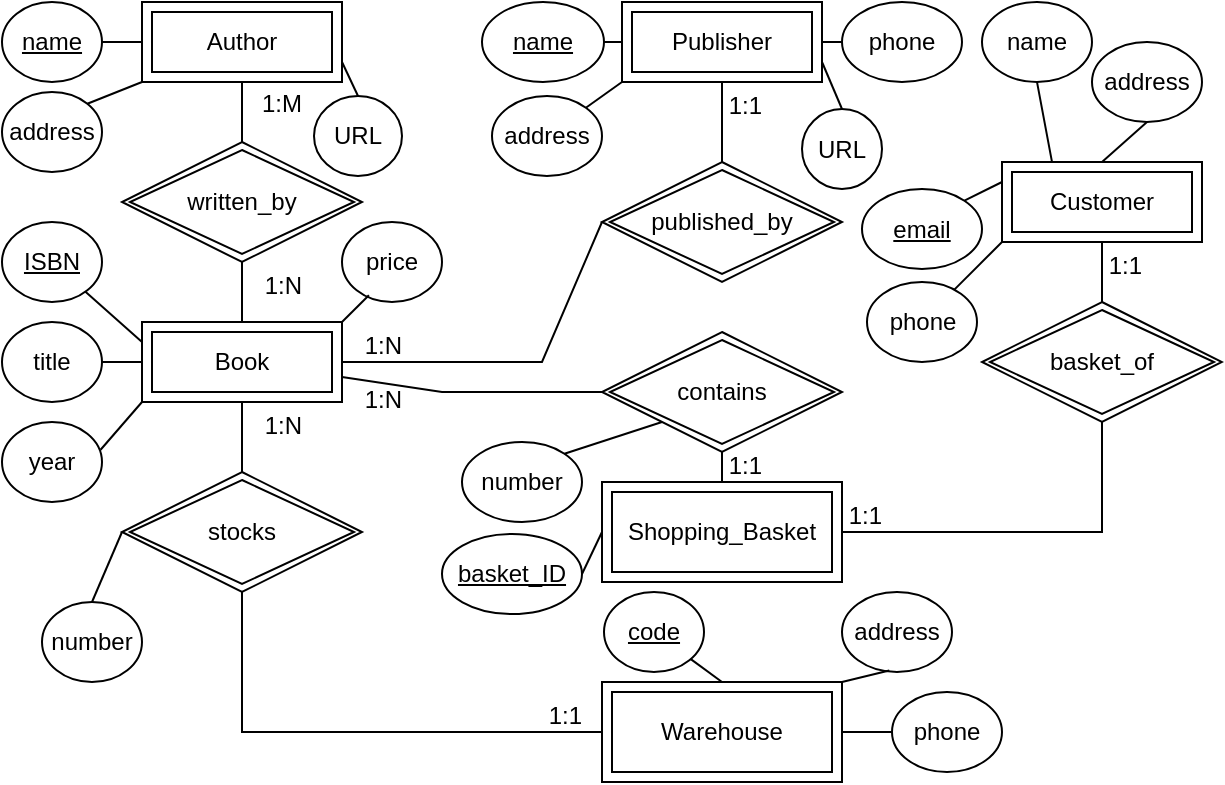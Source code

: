 <mxfile version="15.8.4"><diagram id="7zhpO2LEKLxNiRKcVMNS" name="Page-1"><mxGraphModel dx="868" dy="440" grid="1" gridSize="10" guides="1" tooltips="1" connect="1" arrows="1" fold="1" page="1" pageScale="1" pageWidth="850" pageHeight="1100" math="0" shadow="0"><root><mxCell id="0"/><mxCell id="1" parent="0"/><mxCell id="hWeMcSbetvnFkhtmL6nk-1" value="Author" style="shape=ext;margin=3;double=1;whiteSpace=wrap;html=1;align=center;" vertex="1" parent="1"><mxGeometry x="250" y="120" width="100" height="40" as="geometry"/></mxCell><mxCell id="hWeMcSbetvnFkhtmL6nk-2" value="Publisher" style="shape=ext;margin=3;double=1;whiteSpace=wrap;html=1;align=center;" vertex="1" parent="1"><mxGeometry x="490" y="120" width="100" height="40" as="geometry"/></mxCell><mxCell id="hWeMcSbetvnFkhtmL6nk-3" value="Book" style="shape=ext;margin=3;double=1;whiteSpace=wrap;html=1;align=center;" vertex="1" parent="1"><mxGeometry x="250" y="280" width="100" height="40" as="geometry"/></mxCell><mxCell id="hWeMcSbetvnFkhtmL6nk-4" value="Customer" style="shape=ext;margin=3;double=1;whiteSpace=wrap;html=1;align=center;" vertex="1" parent="1"><mxGeometry x="680" y="200" width="100" height="40" as="geometry"/></mxCell><mxCell id="hWeMcSbetvnFkhtmL6nk-5" value="Shopping_Basket" style="shape=ext;margin=3;double=1;whiteSpace=wrap;html=1;align=center;" vertex="1" parent="1"><mxGeometry x="480" y="360" width="120" height="50" as="geometry"/></mxCell><mxCell id="hWeMcSbetvnFkhtmL6nk-6" value="Warehouse" style="shape=ext;margin=3;double=1;whiteSpace=wrap;html=1;align=center;" vertex="1" parent="1"><mxGeometry x="480" y="460" width="120" height="50" as="geometry"/></mxCell><mxCell id="hWeMcSbetvnFkhtmL6nk-9" value="written_by" style="shape=rhombus;double=1;perimeter=rhombusPerimeter;whiteSpace=wrap;html=1;align=center;" vertex="1" parent="1"><mxGeometry x="240" y="190" width="120" height="60" as="geometry"/></mxCell><mxCell id="hWeMcSbetvnFkhtmL6nk-15" value="" style="endArrow=none;html=1;rounded=0;entryX=0.5;entryY=0;entryDx=0;entryDy=0;" edge="1" parent="1" source="hWeMcSbetvnFkhtmL6nk-1" target="hWeMcSbetvnFkhtmL6nk-9"><mxGeometry relative="1" as="geometry"><mxPoint x="300" y="160" as="sourcePoint"/><mxPoint x="460" y="160" as="targetPoint"/></mxGeometry></mxCell><mxCell id="hWeMcSbetvnFkhtmL6nk-16" value="1:M" style="resizable=0;html=1;align=right;verticalAlign=bottom;" connectable="0" vertex="1" parent="hWeMcSbetvnFkhtmL6nk-15"><mxGeometry x="1" relative="1" as="geometry"><mxPoint x="30" y="-11" as="offset"/></mxGeometry></mxCell><mxCell id="hWeMcSbetvnFkhtmL6nk-17" value="" style="endArrow=none;html=1;rounded=0;entryX=0.5;entryY=1;entryDx=0;entryDy=0;" edge="1" parent="1" source="hWeMcSbetvnFkhtmL6nk-3" target="hWeMcSbetvnFkhtmL6nk-9"><mxGeometry relative="1" as="geometry"><mxPoint x="310" y="170.0" as="sourcePoint"/><mxPoint x="310" y="200.0" as="targetPoint"/></mxGeometry></mxCell><mxCell id="hWeMcSbetvnFkhtmL6nk-18" value="1:N" style="resizable=0;html=1;align=right;verticalAlign=bottom;" connectable="0" vertex="1" parent="hWeMcSbetvnFkhtmL6nk-17"><mxGeometry x="1" relative="1" as="geometry"><mxPoint x="30" y="20" as="offset"/></mxGeometry></mxCell><mxCell id="hWeMcSbetvnFkhtmL6nk-19" value="published_by" style="shape=rhombus;double=1;perimeter=rhombusPerimeter;whiteSpace=wrap;html=1;align=center;" vertex="1" parent="1"><mxGeometry x="480" y="200" width="120" height="60" as="geometry"/></mxCell><mxCell id="hWeMcSbetvnFkhtmL6nk-20" value="" style="endArrow=none;html=1;rounded=0;exitX=0.5;exitY=1;exitDx=0;exitDy=0;" edge="1" parent="1" source="hWeMcSbetvnFkhtmL6nk-2" target="hWeMcSbetvnFkhtmL6nk-19"><mxGeometry relative="1" as="geometry"><mxPoint x="420" y="180" as="sourcePoint"/><mxPoint x="310" y="200.0" as="targetPoint"/></mxGeometry></mxCell><mxCell id="hWeMcSbetvnFkhtmL6nk-21" value="1:1" style="resizable=0;html=1;align=right;verticalAlign=bottom;" connectable="0" vertex="1" parent="hWeMcSbetvnFkhtmL6nk-20"><mxGeometry x="1" relative="1" as="geometry"><mxPoint x="20" y="-20" as="offset"/></mxGeometry></mxCell><mxCell id="hWeMcSbetvnFkhtmL6nk-22" value="" style="endArrow=none;html=1;rounded=0;exitX=0;exitY=0.5;exitDx=0;exitDy=0;" edge="1" parent="1" source="hWeMcSbetvnFkhtmL6nk-19" target="hWeMcSbetvnFkhtmL6nk-3"><mxGeometry relative="1" as="geometry"><mxPoint x="310" y="170.0" as="sourcePoint"/><mxPoint x="310" y="200.0" as="targetPoint"/><Array as="points"><mxPoint x="450" y="300"/></Array></mxGeometry></mxCell><mxCell id="hWeMcSbetvnFkhtmL6nk-23" value="1:N" style="resizable=0;html=1;align=right;verticalAlign=bottom;" connectable="0" vertex="1" parent="hWeMcSbetvnFkhtmL6nk-22"><mxGeometry x="1" relative="1" as="geometry"><mxPoint x="30" as="offset"/></mxGeometry></mxCell><mxCell id="hWeMcSbetvnFkhtmL6nk-24" value="basket_of" style="shape=rhombus;double=1;perimeter=rhombusPerimeter;whiteSpace=wrap;html=1;align=center;" vertex="1" parent="1"><mxGeometry x="670" y="270" width="120" height="60" as="geometry"/></mxCell><mxCell id="hWeMcSbetvnFkhtmL6nk-26" value="" style="endArrow=none;html=1;rounded=0;exitX=0.5;exitY=1;exitDx=0;exitDy=0;entryX=1;entryY=0.5;entryDx=0;entryDy=0;" edge="1" parent="1" source="hWeMcSbetvnFkhtmL6nk-24" target="hWeMcSbetvnFkhtmL6nk-5"><mxGeometry relative="1" as="geometry"><mxPoint x="620" y="380" as="sourcePoint"/><mxPoint x="780" y="380" as="targetPoint"/><Array as="points"><mxPoint x="730" y="385"/></Array></mxGeometry></mxCell><mxCell id="hWeMcSbetvnFkhtmL6nk-27" value="1:1" style="resizable=0;html=1;align=right;verticalAlign=bottom;" connectable="0" vertex="1" parent="hWeMcSbetvnFkhtmL6nk-26"><mxGeometry x="1" relative="1" as="geometry"><mxPoint x="20" as="offset"/></mxGeometry></mxCell><mxCell id="hWeMcSbetvnFkhtmL6nk-30" value="" style="endArrow=none;html=1;rounded=0;exitX=0.5;exitY=0;exitDx=0;exitDy=0;entryX=0.5;entryY=1;entryDx=0;entryDy=0;" edge="1" parent="1" source="hWeMcSbetvnFkhtmL6nk-24" target="hWeMcSbetvnFkhtmL6nk-4"><mxGeometry relative="1" as="geometry"><mxPoint x="740" y="340" as="sourcePoint"/><mxPoint x="610" y="395" as="targetPoint"/><Array as="points"/></mxGeometry></mxCell><mxCell id="hWeMcSbetvnFkhtmL6nk-31" value="1:1" style="resizable=0;html=1;align=right;verticalAlign=bottom;" connectable="0" vertex="1" parent="hWeMcSbetvnFkhtmL6nk-30"><mxGeometry x="1" relative="1" as="geometry"><mxPoint x="20" y="20" as="offset"/></mxGeometry></mxCell><mxCell id="hWeMcSbetvnFkhtmL6nk-32" value="stocks" style="shape=rhombus;double=1;perimeter=rhombusPerimeter;whiteSpace=wrap;html=1;align=center;" vertex="1" parent="1"><mxGeometry x="240" y="355" width="120" height="60" as="geometry"/></mxCell><mxCell id="hWeMcSbetvnFkhtmL6nk-33" value="" style="endArrow=none;html=1;rounded=0;exitX=0.5;exitY=0;exitDx=0;exitDy=0;entryX=0.5;entryY=1;entryDx=0;entryDy=0;" edge="1" parent="1" source="hWeMcSbetvnFkhtmL6nk-32" target="hWeMcSbetvnFkhtmL6nk-3"><mxGeometry relative="1" as="geometry"><mxPoint x="490" y="240" as="sourcePoint"/><mxPoint x="360" y="310" as="targetPoint"/><Array as="points"/></mxGeometry></mxCell><mxCell id="hWeMcSbetvnFkhtmL6nk-34" value="1:N" style="resizable=0;html=1;align=right;verticalAlign=bottom;" connectable="0" vertex="1" parent="hWeMcSbetvnFkhtmL6nk-33"><mxGeometry x="1" relative="1" as="geometry"><mxPoint x="30" y="20" as="offset"/></mxGeometry></mxCell><mxCell id="hWeMcSbetvnFkhtmL6nk-35" value="" style="endArrow=none;html=1;rounded=0;entryX=0;entryY=0.5;entryDx=0;entryDy=0;" edge="1" parent="1" source="hWeMcSbetvnFkhtmL6nk-32" target="hWeMcSbetvnFkhtmL6nk-6"><mxGeometry relative="1" as="geometry"><mxPoint x="300" y="415" as="sourcePoint"/><mxPoint x="170" y="470" as="targetPoint"/><Array as="points"><mxPoint x="300" y="485"/></Array></mxGeometry></mxCell><mxCell id="hWeMcSbetvnFkhtmL6nk-36" value="1:1" style="resizable=0;html=1;align=right;verticalAlign=bottom;" connectable="0" vertex="1" parent="hWeMcSbetvnFkhtmL6nk-35"><mxGeometry x="1" relative="1" as="geometry"><mxPoint x="-10" as="offset"/></mxGeometry></mxCell><mxCell id="hWeMcSbetvnFkhtmL6nk-37" value="contains" style="shape=rhombus;double=1;perimeter=rhombusPerimeter;whiteSpace=wrap;html=1;align=center;" vertex="1" parent="1"><mxGeometry x="480" y="285" width="120" height="60" as="geometry"/></mxCell><mxCell id="hWeMcSbetvnFkhtmL6nk-38" value="" style="endArrow=none;html=1;rounded=0;exitX=0;exitY=0.5;exitDx=0;exitDy=0;" edge="1" parent="1" source="hWeMcSbetvnFkhtmL6nk-37" target="hWeMcSbetvnFkhtmL6nk-3"><mxGeometry relative="1" as="geometry"><mxPoint x="310" y="365" as="sourcePoint"/><mxPoint x="360" y="310" as="targetPoint"/><Array as="points"><mxPoint x="400" y="315"/></Array></mxGeometry></mxCell><mxCell id="hWeMcSbetvnFkhtmL6nk-39" value="1:N" style="resizable=0;html=1;align=right;verticalAlign=bottom;" connectable="0" vertex="1" parent="hWeMcSbetvnFkhtmL6nk-38"><mxGeometry x="1" relative="1" as="geometry"><mxPoint x="30" y="20" as="offset"/></mxGeometry></mxCell><mxCell id="hWeMcSbetvnFkhtmL6nk-42" value="" style="endArrow=none;html=1;rounded=0;exitX=0.5;exitY=1;exitDx=0;exitDy=0;entryX=0.5;entryY=0;entryDx=0;entryDy=0;" edge="1" parent="1" source="hWeMcSbetvnFkhtmL6nk-37" target="hWeMcSbetvnFkhtmL6nk-5"><mxGeometry relative="1" as="geometry"><mxPoint x="740" y="340" as="sourcePoint"/><mxPoint x="610" y="395" as="targetPoint"/><Array as="points"/></mxGeometry></mxCell><mxCell id="hWeMcSbetvnFkhtmL6nk-43" value="1:1" style="resizable=0;html=1;align=right;verticalAlign=bottom;" connectable="0" vertex="1" parent="hWeMcSbetvnFkhtmL6nk-42"><mxGeometry x="1" relative="1" as="geometry"><mxPoint x="20" as="offset"/></mxGeometry></mxCell><mxCell id="hWeMcSbetvnFkhtmL6nk-51" value="number" style="ellipse;whiteSpace=wrap;html=1;align=center;" vertex="1" parent="1"><mxGeometry x="200" y="420" width="50" height="40" as="geometry"/></mxCell><mxCell id="hWeMcSbetvnFkhtmL6nk-52" value="" style="endArrow=none;html=1;rounded=0;entryX=0;entryY=0.5;entryDx=0;entryDy=0;exitX=0.5;exitY=0;exitDx=0;exitDy=0;" edge="1" parent="1" source="hWeMcSbetvnFkhtmL6nk-51" target="hWeMcSbetvnFkhtmL6nk-32"><mxGeometry relative="1" as="geometry"><mxPoint x="230" y="420" as="sourcePoint"/><mxPoint x="390" y="420" as="targetPoint"/></mxGeometry></mxCell><mxCell id="hWeMcSbetvnFkhtmL6nk-53" value="number" style="ellipse;whiteSpace=wrap;html=1;align=center;" vertex="1" parent="1"><mxGeometry x="410" y="340" width="60" height="40" as="geometry"/></mxCell><mxCell id="hWeMcSbetvnFkhtmL6nk-54" value="" style="endArrow=none;html=1;rounded=0;exitX=1;exitY=0;exitDx=0;exitDy=0;entryX=0;entryY=1;entryDx=0;entryDy=0;" edge="1" parent="1" source="hWeMcSbetvnFkhtmL6nk-53" target="hWeMcSbetvnFkhtmL6nk-37"><mxGeometry relative="1" as="geometry"><mxPoint x="240" y="430" as="sourcePoint"/><mxPoint x="250" y="395" as="targetPoint"/></mxGeometry></mxCell><mxCell id="hWeMcSbetvnFkhtmL6nk-55" value="ISBN" style="ellipse;whiteSpace=wrap;html=1;align=center;fontStyle=4;" vertex="1" parent="1"><mxGeometry x="180" y="230" width="50" height="40" as="geometry"/></mxCell><mxCell id="hWeMcSbetvnFkhtmL6nk-56" value="" style="endArrow=none;html=1;rounded=0;entryX=0;entryY=0.25;entryDx=0;entryDy=0;" edge="1" parent="1" source="hWeMcSbetvnFkhtmL6nk-55" target="hWeMcSbetvnFkhtmL6nk-3"><mxGeometry relative="1" as="geometry"><mxPoint x="240" y="430" as="sourcePoint"/><mxPoint x="250" y="395" as="targetPoint"/></mxGeometry></mxCell><mxCell id="hWeMcSbetvnFkhtmL6nk-57" value="title" style="ellipse;whiteSpace=wrap;html=1;align=center;" vertex="1" parent="1"><mxGeometry x="180" y="280" width="50" height="40" as="geometry"/></mxCell><mxCell id="hWeMcSbetvnFkhtmL6nk-58" value="year" style="ellipse;whiteSpace=wrap;html=1;align=center;" vertex="1" parent="1"><mxGeometry x="180" y="330" width="50" height="40" as="geometry"/></mxCell><mxCell id="hWeMcSbetvnFkhtmL6nk-59" value="price" style="ellipse;whiteSpace=wrap;html=1;align=center;" vertex="1" parent="1"><mxGeometry x="350" y="230" width="50" height="40" as="geometry"/></mxCell><mxCell id="hWeMcSbetvnFkhtmL6nk-60" value="" style="endArrow=none;html=1;rounded=0;entryX=0;entryY=0.5;entryDx=0;entryDy=0;exitX=1;exitY=0.5;exitDx=0;exitDy=0;" edge="1" parent="1" source="hWeMcSbetvnFkhtmL6nk-57" target="hWeMcSbetvnFkhtmL6nk-3"><mxGeometry relative="1" as="geometry"><mxPoint x="218.673" y="276.385" as="sourcePoint"/><mxPoint x="260" y="300" as="targetPoint"/><Array as="points"/></mxGeometry></mxCell><mxCell id="hWeMcSbetvnFkhtmL6nk-61" value="" style="endArrow=none;html=1;rounded=0;entryX=0;entryY=1;entryDx=0;entryDy=0;exitX=0.986;exitY=0.347;exitDx=0;exitDy=0;exitPerimeter=0;" edge="1" parent="1" source="hWeMcSbetvnFkhtmL6nk-58" target="hWeMcSbetvnFkhtmL6nk-3"><mxGeometry relative="1" as="geometry"><mxPoint x="228.673" y="286.385" as="sourcePoint"/><mxPoint x="270" y="310" as="targetPoint"/></mxGeometry></mxCell><mxCell id="hWeMcSbetvnFkhtmL6nk-62" value="" style="endArrow=none;html=1;rounded=0;entryX=1;entryY=0;entryDx=0;entryDy=0;exitX=0.269;exitY=0.916;exitDx=0;exitDy=0;exitPerimeter=0;" edge="1" parent="1" source="hWeMcSbetvnFkhtmL6nk-59" target="hWeMcSbetvnFkhtmL6nk-3"><mxGeometry relative="1" as="geometry"><mxPoint x="238.673" y="296.385" as="sourcePoint"/><mxPoint x="280" y="320" as="targetPoint"/></mxGeometry></mxCell><mxCell id="hWeMcSbetvnFkhtmL6nk-63" value="name" style="ellipse;whiteSpace=wrap;html=1;align=center;fontStyle=4;" vertex="1" parent="1"><mxGeometry x="180" y="120" width="50" height="40" as="geometry"/></mxCell><mxCell id="hWeMcSbetvnFkhtmL6nk-64" value="" style="endArrow=none;html=1;rounded=0;entryX=0;entryY=0.5;entryDx=0;entryDy=0;exitX=1;exitY=0.5;exitDx=0;exitDy=0;" edge="1" parent="1" source="hWeMcSbetvnFkhtmL6nk-63" target="hWeMcSbetvnFkhtmL6nk-1"><mxGeometry relative="1" as="geometry"><mxPoint x="218.511" y="276.43" as="sourcePoint"/><mxPoint x="260" y="300" as="targetPoint"/></mxGeometry></mxCell><mxCell id="hWeMcSbetvnFkhtmL6nk-65" value="address" style="ellipse;whiteSpace=wrap;html=1;align=center;" vertex="1" parent="1"><mxGeometry x="180" y="165" width="50" height="40" as="geometry"/></mxCell><mxCell id="hWeMcSbetvnFkhtmL6nk-66" value="URL" style="ellipse;whiteSpace=wrap;html=1;align=center;" vertex="1" parent="1"><mxGeometry x="336" y="167" width="44" height="40" as="geometry"/></mxCell><mxCell id="hWeMcSbetvnFkhtmL6nk-67" value="" style="endArrow=none;html=1;rounded=0;entryX=0;entryY=1;entryDx=0;entryDy=0;exitX=1;exitY=0;exitDx=0;exitDy=0;" edge="1" parent="1" source="hWeMcSbetvnFkhtmL6nk-65" target="hWeMcSbetvnFkhtmL6nk-1"><mxGeometry relative="1" as="geometry"><mxPoint x="240" y="150" as="sourcePoint"/><mxPoint x="260" y="150" as="targetPoint"/></mxGeometry></mxCell><mxCell id="hWeMcSbetvnFkhtmL6nk-68" value="" style="endArrow=none;html=1;rounded=0;entryX=0.5;entryY=0;entryDx=0;entryDy=0;exitX=1;exitY=0.75;exitDx=0;exitDy=0;" edge="1" parent="1" source="hWeMcSbetvnFkhtmL6nk-1" target="hWeMcSbetvnFkhtmL6nk-66"><mxGeometry relative="1" as="geometry"><mxPoint x="250" y="160" as="sourcePoint"/><mxPoint x="270" y="160" as="targetPoint"/></mxGeometry></mxCell><mxCell id="hWeMcSbetvnFkhtmL6nk-69" value="name" style="ellipse;whiteSpace=wrap;html=1;align=center;fontStyle=4;" vertex="1" parent="1"><mxGeometry x="420" y="120" width="61" height="40" as="geometry"/></mxCell><mxCell id="hWeMcSbetvnFkhtmL6nk-70" value="" style="endArrow=none;html=1;rounded=0;exitX=1;exitY=0.5;exitDx=0;exitDy=0;entryX=0;entryY=0.5;entryDx=0;entryDy=0;" edge="1" parent="1" source="hWeMcSbetvnFkhtmL6nk-69" target="hWeMcSbetvnFkhtmL6nk-2"><mxGeometry relative="1" as="geometry"><mxPoint x="458.511" y="271.43" as="sourcePoint"/><mxPoint x="490" y="135" as="targetPoint"/></mxGeometry></mxCell><mxCell id="hWeMcSbetvnFkhtmL6nk-71" value="address" style="ellipse;whiteSpace=wrap;html=1;align=center;" vertex="1" parent="1"><mxGeometry x="425" y="167" width="55" height="40" as="geometry"/></mxCell><mxCell id="hWeMcSbetvnFkhtmL6nk-72" value="" style="endArrow=none;html=1;rounded=0;exitX=1;exitY=0;exitDx=0;exitDy=0;entryX=0;entryY=1;entryDx=0;entryDy=0;" edge="1" parent="1" source="hWeMcSbetvnFkhtmL6nk-71" target="hWeMcSbetvnFkhtmL6nk-2"><mxGeometry relative="1" as="geometry"><mxPoint x="480" y="145" as="sourcePoint"/><mxPoint x="490" y="155" as="targetPoint"/></mxGeometry></mxCell><mxCell id="hWeMcSbetvnFkhtmL6nk-76" value="phone" style="ellipse;whiteSpace=wrap;html=1;align=center;" vertex="1" parent="1"><mxGeometry x="600" y="120" width="60" height="40" as="geometry"/></mxCell><mxCell id="hWeMcSbetvnFkhtmL6nk-79" value="" style="endArrow=none;html=1;rounded=0;exitX=1;exitY=0.5;exitDx=0;exitDy=0;entryX=0;entryY=0.5;entryDx=0;entryDy=0;" edge="1" parent="1" source="hWeMcSbetvnFkhtmL6nk-2" target="hWeMcSbetvnFkhtmL6nk-76"><mxGeometry relative="1" as="geometry"><mxPoint x="491" y="150" as="sourcePoint"/><mxPoint x="500" y="150" as="targetPoint"/><Array as="points"/></mxGeometry></mxCell><mxCell id="hWeMcSbetvnFkhtmL6nk-80" value="URL" style="ellipse;whiteSpace=wrap;html=1;align=center;" vertex="1" parent="1"><mxGeometry x="580" y="173.5" width="40" height="40" as="geometry"/></mxCell><mxCell id="hWeMcSbetvnFkhtmL6nk-81" value="" style="endArrow=none;html=1;rounded=0;entryX=0.5;entryY=0;entryDx=0;entryDy=0;exitX=1;exitY=0.75;exitDx=0;exitDy=0;" edge="1" parent="1" target="hWeMcSbetvnFkhtmL6nk-80" source="hWeMcSbetvnFkhtmL6nk-2"><mxGeometry relative="1" as="geometry"><mxPoint x="594" y="156.5" as="sourcePoint"/><mxPoint x="514" y="166.5" as="targetPoint"/></mxGeometry></mxCell><mxCell id="hWeMcSbetvnFkhtmL6nk-82" value="email" style="ellipse;whiteSpace=wrap;html=1;align=center;fontStyle=4;" vertex="1" parent="1"><mxGeometry x="610" y="213.5" width="60" height="40" as="geometry"/></mxCell><mxCell id="hWeMcSbetvnFkhtmL6nk-83" value="" style="endArrow=none;html=1;rounded=0;exitX=1;exitY=0;exitDx=0;exitDy=0;entryX=0;entryY=0.25;entryDx=0;entryDy=0;" edge="1" parent="1" source="hWeMcSbetvnFkhtmL6nk-82" target="hWeMcSbetvnFkhtmL6nk-4"><mxGeometry relative="1" as="geometry"><mxPoint x="600" y="150.0" as="sourcePoint"/><mxPoint x="610.0" y="150.0" as="targetPoint"/><Array as="points"/></mxGeometry></mxCell><mxCell id="hWeMcSbetvnFkhtmL6nk-84" value="phone" style="ellipse;whiteSpace=wrap;html=1;align=center;" vertex="1" parent="1"><mxGeometry x="612.5" y="260" width="55" height="40" as="geometry"/></mxCell><mxCell id="hWeMcSbetvnFkhtmL6nk-85" value="name" style="ellipse;whiteSpace=wrap;html=1;align=center;" vertex="1" parent="1"><mxGeometry x="670" y="120" width="55" height="40" as="geometry"/></mxCell><mxCell id="hWeMcSbetvnFkhtmL6nk-86" value="address" style="ellipse;whiteSpace=wrap;html=1;align=center;" vertex="1" parent="1"><mxGeometry x="725" y="140" width="55" height="40" as="geometry"/></mxCell><mxCell id="hWeMcSbetvnFkhtmL6nk-87" value="" style="endArrow=none;html=1;rounded=0;entryX=0;entryY=1;entryDx=0;entryDy=0;" edge="1" parent="1" source="hWeMcSbetvnFkhtmL6nk-84" target="hWeMcSbetvnFkhtmL6nk-4"><mxGeometry relative="1" as="geometry"><mxPoint x="671.213" y="229.358" as="sourcePoint"/><mxPoint x="687.6" y="225.64" as="targetPoint"/><Array as="points"/></mxGeometry></mxCell><mxCell id="hWeMcSbetvnFkhtmL6nk-88" value="" style="endArrow=none;html=1;rounded=0;exitX=0.5;exitY=1;exitDx=0;exitDy=0;entryX=0.5;entryY=0;entryDx=0;entryDy=0;" edge="1" parent="1" source="hWeMcSbetvnFkhtmL6nk-86" target="hWeMcSbetvnFkhtmL6nk-4"><mxGeometry relative="1" as="geometry"><mxPoint x="671.002" y="229.219" as="sourcePoint"/><mxPoint x="690" y="220" as="targetPoint"/><Array as="points"/></mxGeometry></mxCell><mxCell id="hWeMcSbetvnFkhtmL6nk-89" value="" style="endArrow=none;html=1;rounded=0;exitX=0.5;exitY=1;exitDx=0;exitDy=0;entryX=0.25;entryY=0;entryDx=0;entryDy=0;" edge="1" parent="1" source="hWeMcSbetvnFkhtmL6nk-85" target="hWeMcSbetvnFkhtmL6nk-4"><mxGeometry relative="1" as="geometry"><mxPoint x="762.5" y="190" as="sourcePoint"/><mxPoint x="740" y="210" as="targetPoint"/><Array as="points"/></mxGeometry></mxCell><mxCell id="hWeMcSbetvnFkhtmL6nk-90" value="basket_ID" style="ellipse;whiteSpace=wrap;html=1;align=center;fontStyle=4;" vertex="1" parent="1"><mxGeometry x="400" y="386" width="70" height="40" as="geometry"/></mxCell><mxCell id="hWeMcSbetvnFkhtmL6nk-91" value="" style="endArrow=none;html=1;rounded=0;exitX=1;exitY=0.5;exitDx=0;exitDy=0;entryX=0;entryY=0.5;entryDx=0;entryDy=0;" edge="1" parent="1" source="hWeMcSbetvnFkhtmL6nk-90" target="hWeMcSbetvnFkhtmL6nk-5"><mxGeometry relative="1" as="geometry"><mxPoint x="471.213" y="355.858" as="sourcePoint"/><mxPoint x="520" y="340" as="targetPoint"/></mxGeometry></mxCell><mxCell id="hWeMcSbetvnFkhtmL6nk-92" value="code" style="ellipse;whiteSpace=wrap;html=1;align=center;fontStyle=4;" vertex="1" parent="1"><mxGeometry x="481" y="415" width="50" height="40" as="geometry"/></mxCell><mxCell id="hWeMcSbetvnFkhtmL6nk-93" value="" style="endArrow=none;html=1;rounded=0;entryX=0.5;entryY=0;entryDx=0;entryDy=0;" edge="1" parent="1" source="hWeMcSbetvnFkhtmL6nk-92" target="hWeMcSbetvnFkhtmL6nk-6"><mxGeometry relative="1" as="geometry"><mxPoint x="471.213" y="355.858" as="sourcePoint"/><mxPoint x="520" y="340" as="targetPoint"/></mxGeometry></mxCell><mxCell id="hWeMcSbetvnFkhtmL6nk-94" value="address" style="ellipse;whiteSpace=wrap;html=1;align=center;" vertex="1" parent="1"><mxGeometry x="600" y="415" width="55" height="40" as="geometry"/></mxCell><mxCell id="hWeMcSbetvnFkhtmL6nk-95" value="" style="endArrow=none;html=1;rounded=0;exitX=0.43;exitY=0.982;exitDx=0;exitDy=0;entryX=1;entryY=0;entryDx=0;entryDy=0;exitPerimeter=0;" edge="1" parent="1" source="hWeMcSbetvnFkhtmL6nk-94" target="hWeMcSbetvnFkhtmL6nk-6"><mxGeometry relative="1" as="geometry"><mxPoint x="546.002" y="504.219" as="sourcePoint"/><mxPoint x="605" y="475" as="targetPoint"/><Array as="points"/></mxGeometry></mxCell><mxCell id="hWeMcSbetvnFkhtmL6nk-96" value="phone" style="ellipse;whiteSpace=wrap;html=1;align=center;" vertex="1" parent="1"><mxGeometry x="625" y="465" width="55" height="40" as="geometry"/></mxCell><mxCell id="hWeMcSbetvnFkhtmL6nk-97" value="" style="endArrow=none;html=1;rounded=0;exitX=0;exitY=0.5;exitDx=0;exitDy=0;entryX=1;entryY=0.5;entryDx=0;entryDy=0;" edge="1" parent="1" source="hWeMcSbetvnFkhtmL6nk-96" target="hWeMcSbetvnFkhtmL6nk-6"><mxGeometry relative="1" as="geometry"><mxPoint x="240" y="310" as="sourcePoint"/><mxPoint x="260" y="310" as="targetPoint"/><Array as="points"/></mxGeometry></mxCell></root></mxGraphModel></diagram></mxfile>